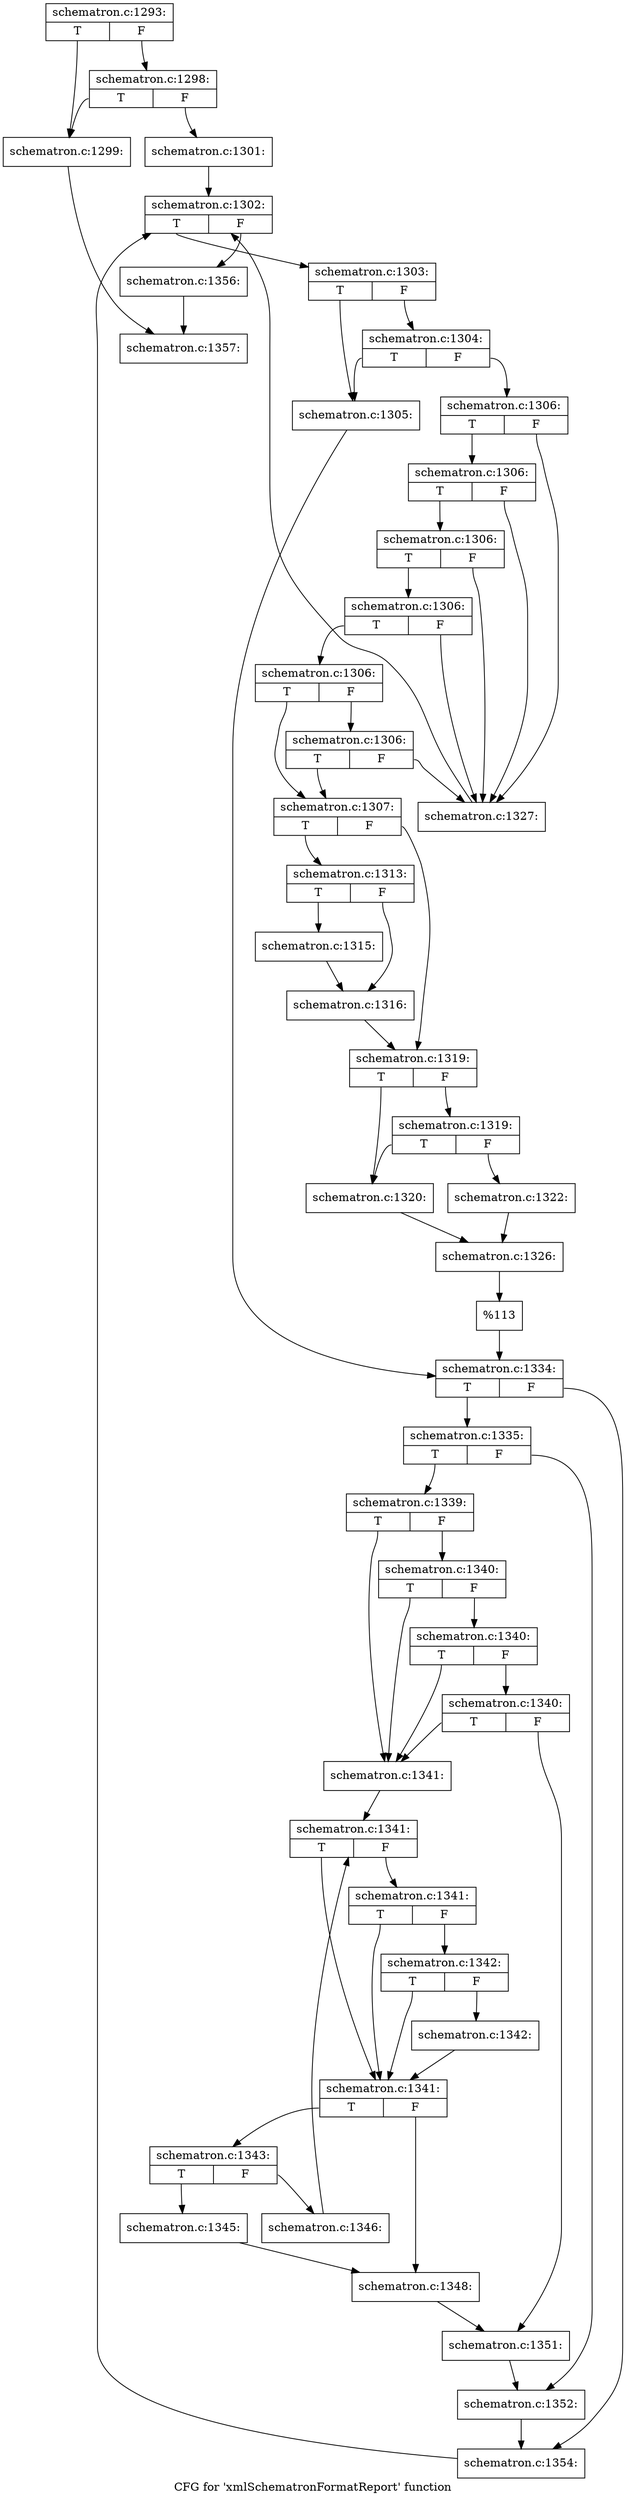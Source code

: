 digraph "CFG for 'xmlSchematronFormatReport' function" {
	label="CFG for 'xmlSchematronFormatReport' function";

	Node0x4cf6bd0 [shape=record,label="{schematron.c:1293:|{<s0>T|<s1>F}}"];
	Node0x4cf6bd0:s0 -> Node0x4d05b40;
	Node0x4cf6bd0:s1 -> Node0x4d05be0;
	Node0x4d05be0 [shape=record,label="{schematron.c:1298:|{<s0>T|<s1>F}}"];
	Node0x4d05be0:s0 -> Node0x4d05b40;
	Node0x4d05be0:s1 -> Node0x4d05b90;
	Node0x4d05b40 [shape=record,label="{schematron.c:1299:}"];
	Node0x4d05b40 -> Node0x4cf7030;
	Node0x4d05b90 [shape=record,label="{schematron.c:1301:}"];
	Node0x4d05b90 -> Node0x4d06560;
	Node0x4d06560 [shape=record,label="{schematron.c:1302:|{<s0>T|<s1>F}}"];
	Node0x4d06560:s0 -> Node0x4d06950;
	Node0x4d06560:s1 -> Node0x4d06780;
	Node0x4d06950 [shape=record,label="{schematron.c:1303:|{<s0>T|<s1>F}}"];
	Node0x4d06950:s0 -> Node0x4d06b10;
	Node0x4d06950:s1 -> Node0x4d06c00;
	Node0x4d06c00 [shape=record,label="{schematron.c:1304:|{<s0>T|<s1>F}}"];
	Node0x4d06c00:s0 -> Node0x4d06b10;
	Node0x4d06c00:s1 -> Node0x4d06bb0;
	Node0x4d06b10 [shape=record,label="{schematron.c:1305:}"];
	Node0x4d06b10 -> Node0x4d06b60;
	Node0x4d06bb0 [shape=record,label="{schematron.c:1306:|{<s0>T|<s1>F}}"];
	Node0x4d06bb0:s0 -> Node0x4d08220;
	Node0x4d06bb0:s1 -> Node0x4d080e0;
	Node0x4d08220 [shape=record,label="{schematron.c:1306:|{<s0>T|<s1>F}}"];
	Node0x4d08220:s0 -> Node0x4d081d0;
	Node0x4d08220:s1 -> Node0x4d080e0;
	Node0x4d081d0 [shape=record,label="{schematron.c:1306:|{<s0>T|<s1>F}}"];
	Node0x4d081d0:s0 -> Node0x4d08180;
	Node0x4d081d0:s1 -> Node0x4d080e0;
	Node0x4d08180 [shape=record,label="{schematron.c:1306:|{<s0>T|<s1>F}}"];
	Node0x4d08180:s0 -> Node0x4d08130;
	Node0x4d08180:s1 -> Node0x4d080e0;
	Node0x4d08130 [shape=record,label="{schematron.c:1306:|{<s0>T|<s1>F}}"];
	Node0x4d08130:s0 -> Node0x4d07b90;
	Node0x4d08130:s1 -> Node0x4d08bd0;
	Node0x4d08bd0 [shape=record,label="{schematron.c:1306:|{<s0>T|<s1>F}}"];
	Node0x4d08bd0:s0 -> Node0x4d07b90;
	Node0x4d08bd0:s1 -> Node0x4d080e0;
	Node0x4d07b90 [shape=record,label="{schematron.c:1307:|{<s0>T|<s1>F}}"];
	Node0x4d07b90:s0 -> Node0x4d07520;
	Node0x4d07b90:s1 -> Node0x4d07b10;
	Node0x4d07520 [shape=record,label="{schematron.c:1313:|{<s0>T|<s1>F}}"];
	Node0x4d07520:s0 -> Node0x4d0a6b0;
	Node0x4d07520:s1 -> Node0x4d0aad0;
	Node0x4d0a6b0 [shape=record,label="{schematron.c:1315:}"];
	Node0x4d0a6b0 -> Node0x4d0aad0;
	Node0x4d0aad0 [shape=record,label="{schematron.c:1316:}"];
	Node0x4d0aad0 -> Node0x4d07b10;
	Node0x4d07b10 [shape=record,label="{schematron.c:1319:|{<s0>T|<s1>F}}"];
	Node0x4d07b10:s0 -> Node0x4d0afb0;
	Node0x4d07b10:s1 -> Node0x4d0b0a0;
	Node0x4d0b0a0 [shape=record,label="{schematron.c:1319:|{<s0>T|<s1>F}}"];
	Node0x4d0b0a0:s0 -> Node0x4d0afb0;
	Node0x4d0b0a0:s1 -> Node0x4d0b050;
	Node0x4d0afb0 [shape=record,label="{schematron.c:1320:}"];
	Node0x4d0afb0 -> Node0x4d0b000;
	Node0x4d0b050 [shape=record,label="{schematron.c:1322:}"];
	Node0x4d0b050 -> Node0x4d0b000;
	Node0x4d0b000 [shape=record,label="{schematron.c:1326:}"];
	Node0x4d0b000 -> Node0x4d08090;
	Node0x4d080e0 [shape=record,label="{schematron.c:1327:}"];
	Node0x4d080e0 -> Node0x4d06560;
	Node0x4d08090 [shape=record,label="{%113}"];
	Node0x4d08090 -> Node0x4d06b60;
	Node0x4d06b60 [shape=record,label="{schematron.c:1334:|{<s0>T|<s1>F}}"];
	Node0x4d06b60:s0 -> Node0x4ca9750;
	Node0x4d06b60:s1 -> Node0x4ca97a0;
	Node0x4ca9750 [shape=record,label="{schematron.c:1335:|{<s0>T|<s1>F}}"];
	Node0x4ca9750:s0 -> Node0x4caa970;
	Node0x4ca9750:s1 -> Node0x4caab80;
	Node0x4caa970 [shape=record,label="{schematron.c:1339:|{<s0>T|<s1>F}}"];
	Node0x4caa970:s0 -> Node0x4cab080;
	Node0x4caa970:s1 -> Node0x4cab220;
	Node0x4cab220 [shape=record,label="{schematron.c:1340:|{<s0>T|<s1>F}}"];
	Node0x4cab220:s0 -> Node0x4cab080;
	Node0x4cab220:s1 -> Node0x4cab1a0;
	Node0x4cab1a0 [shape=record,label="{schematron.c:1340:|{<s0>T|<s1>F}}"];
	Node0x4cab1a0:s0 -> Node0x4cab080;
	Node0x4cab1a0:s1 -> Node0x4cab120;
	Node0x4cab120 [shape=record,label="{schematron.c:1340:|{<s0>T|<s1>F}}"];
	Node0x4cab120:s0 -> Node0x4cab080;
	Node0x4cab120:s1 -> Node0x4cab0d0;
	Node0x4cab080 [shape=record,label="{schematron.c:1341:}"];
	Node0x4cab080 -> Node0x4cabce0;
	Node0x4cabce0 [shape=record,label="{schematron.c:1341:|{<s0>T|<s1>F}}"];
	Node0x4cabce0:s0 -> Node0x4cabee0;
	Node0x4cabce0:s1 -> Node0x4cac000;
	Node0x4cac000 [shape=record,label="{schematron.c:1341:|{<s0>T|<s1>F}}"];
	Node0x4cac000:s0 -> Node0x4cabee0;
	Node0x4cac000:s1 -> Node0x4cabf80;
	Node0x4cabf80 [shape=record,label="{schematron.c:1342:|{<s0>T|<s1>F}}"];
	Node0x4cabf80:s0 -> Node0x4cabee0;
	Node0x4cabf80:s1 -> Node0x4cabf30;
	Node0x4cabf30 [shape=record,label="{schematron.c:1342:}"];
	Node0x4cabf30 -> Node0x4cabee0;
	Node0x4cabee0 [shape=record,label="{schematron.c:1341:|{<s0>T|<s1>F}}"];
	Node0x4cabee0:s0 -> Node0x4cac700;
	Node0x4cabee0:s1 -> Node0x4cabe60;
	Node0x4cac700 [shape=record,label="{schematron.c:1343:|{<s0>T|<s1>F}}"];
	Node0x4cac700:s0 -> Node0x4cacd90;
	Node0x4cac700:s1 -> Node0x4cacde0;
	Node0x4cacd90 [shape=record,label="{schematron.c:1345:}"];
	Node0x4cacd90 -> Node0x4cabe60;
	Node0x4cacde0 [shape=record,label="{schematron.c:1346:}"];
	Node0x4cacde0 -> Node0x4cabce0;
	Node0x4cabe60 [shape=record,label="{schematron.c:1348:}"];
	Node0x4cabe60 -> Node0x4cab0d0;
	Node0x4cab0d0 [shape=record,label="{schematron.c:1351:}"];
	Node0x4cab0d0 -> Node0x4caab80;
	Node0x4caab80 [shape=record,label="{schematron.c:1352:}"];
	Node0x4caab80 -> Node0x4ca97a0;
	Node0x4ca97a0 [shape=record,label="{schematron.c:1354:}"];
	Node0x4ca97a0 -> Node0x4d06560;
	Node0x4d06780 [shape=record,label="{schematron.c:1356:}"];
	Node0x4d06780 -> Node0x4cf7030;
	Node0x4cf7030 [shape=record,label="{schematron.c:1357:}"];
}
